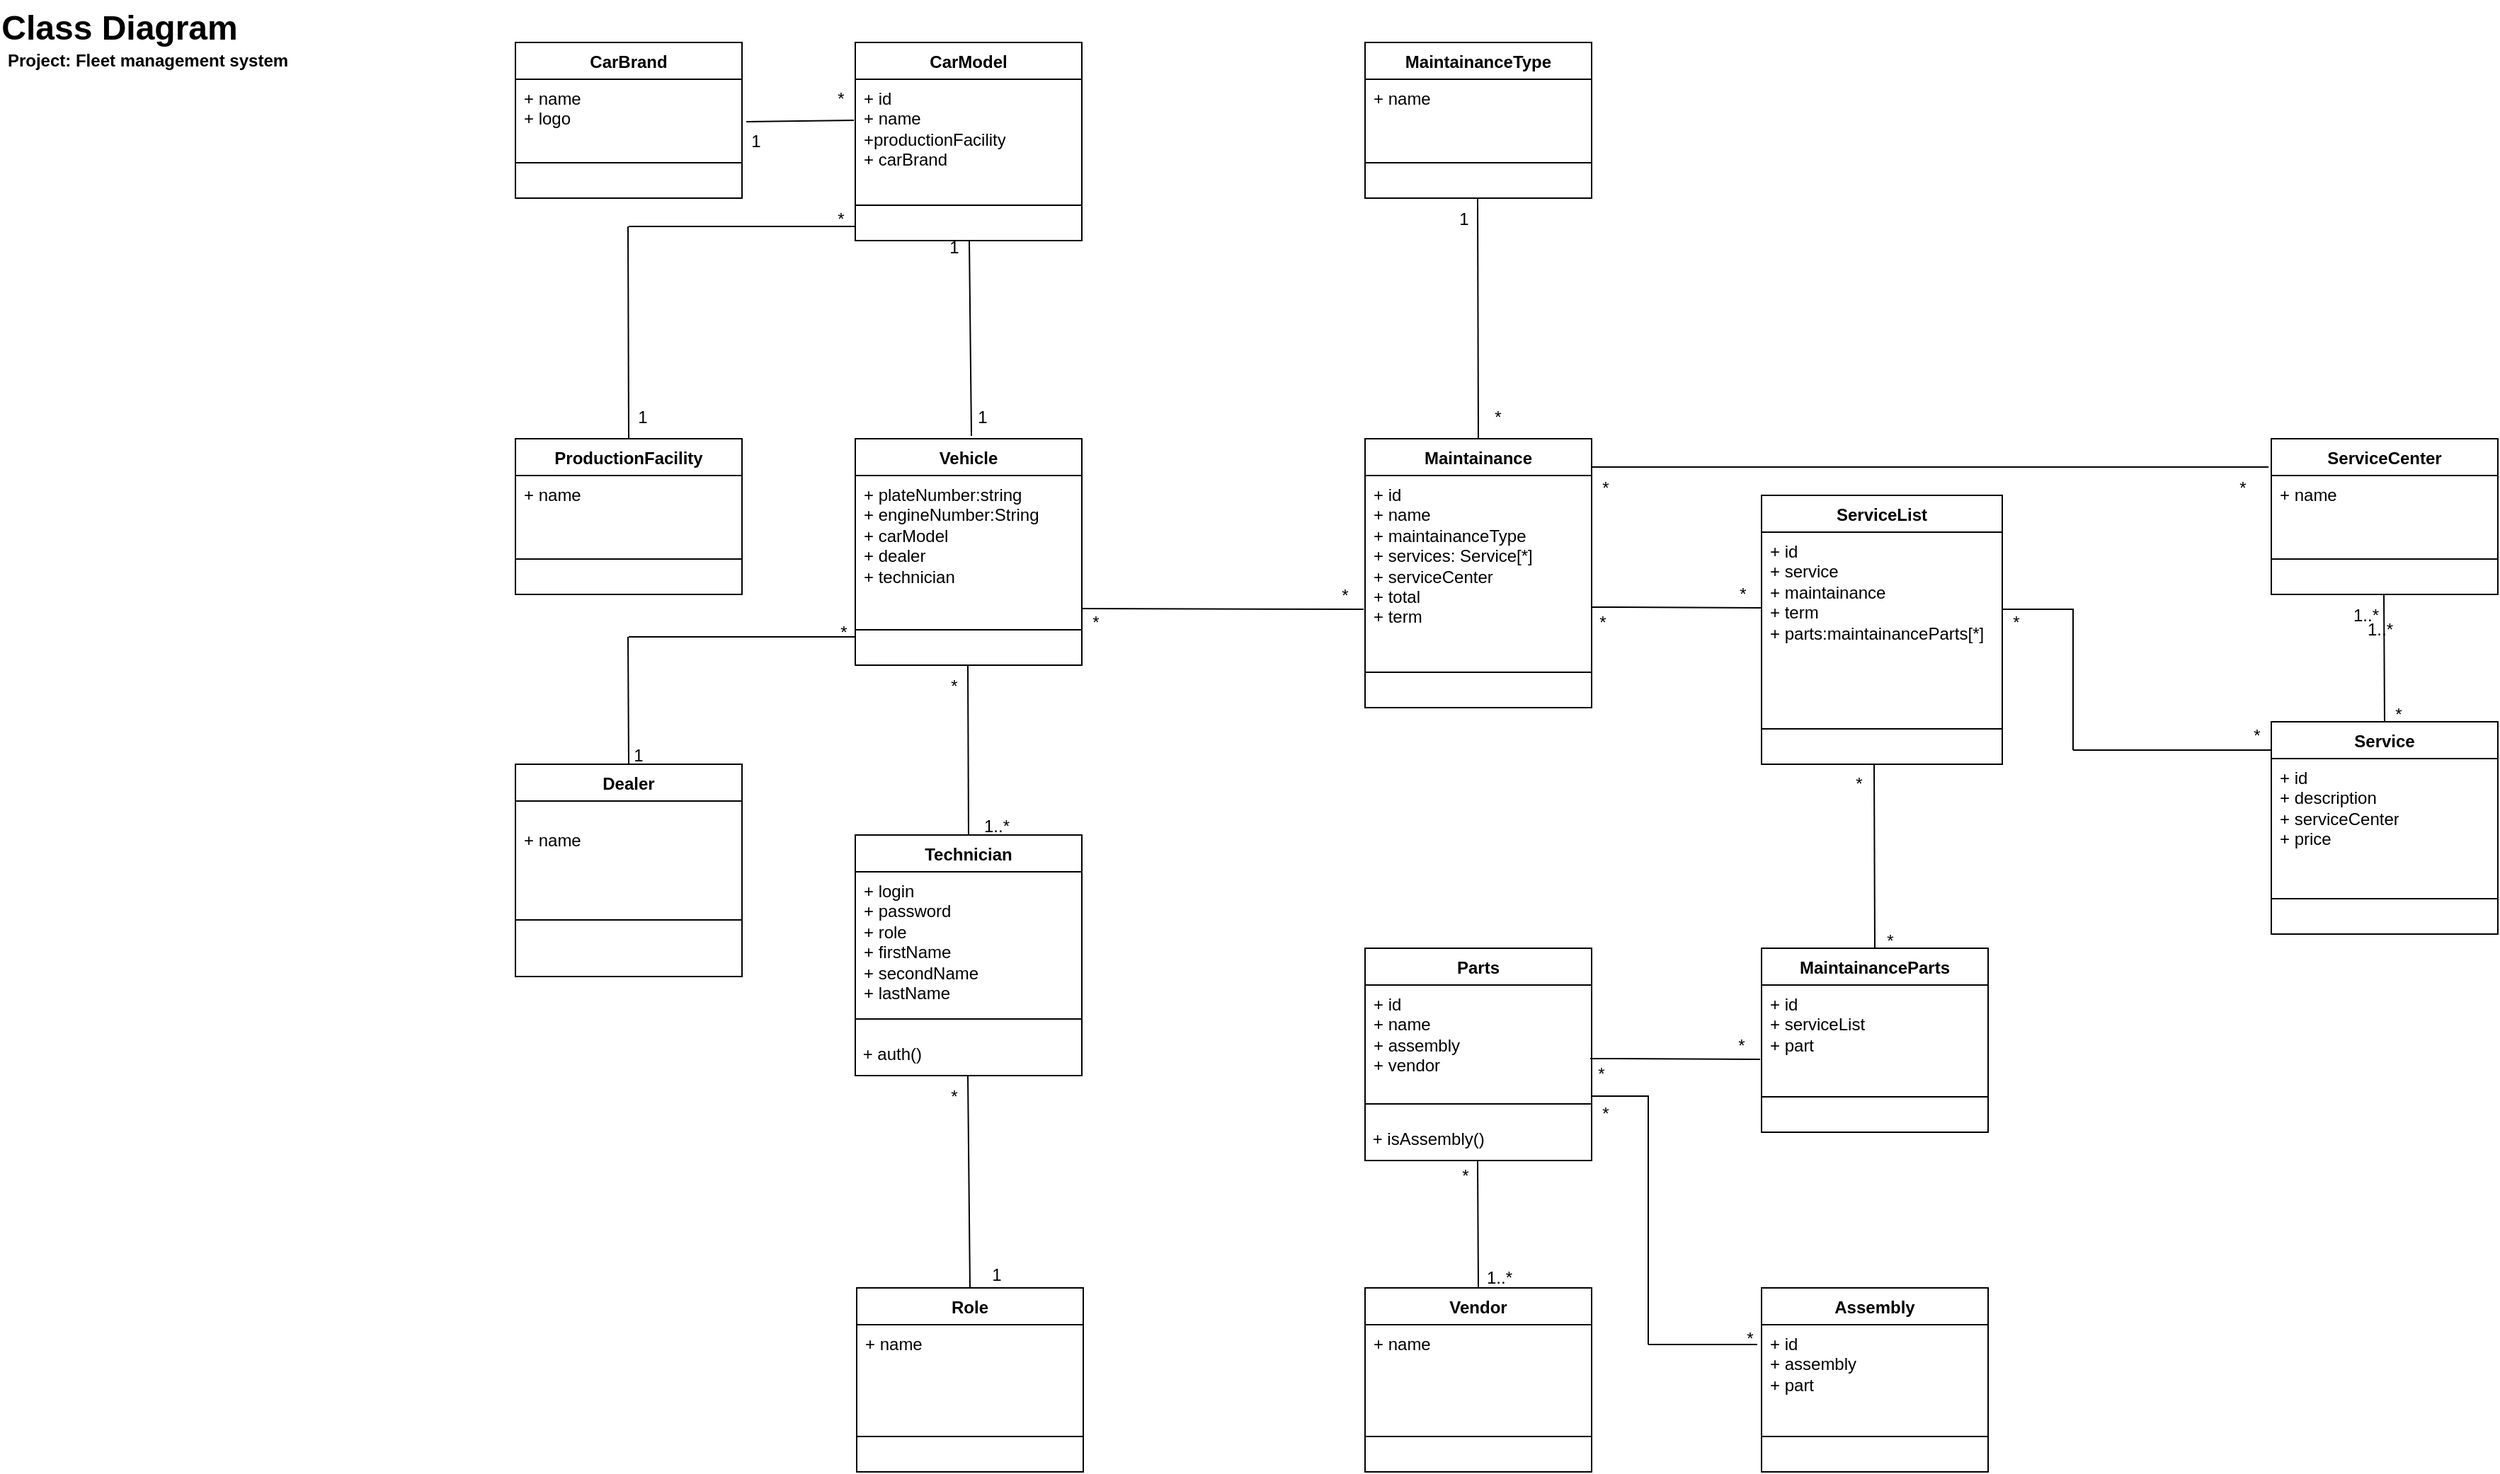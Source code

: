 <mxfile version="21.6.9" type="device">
  <diagram name="Página-1" id="dmyrxfJFCrGOGcIMU8Im">
    <mxGraphModel dx="2261" dy="758" grid="1" gridSize="10" guides="1" tooltips="1" connect="1" arrows="1" fold="1" page="1" pageScale="1" pageWidth="827" pageHeight="1169" math="0" shadow="0">
      <root>
        <mxCell id="0" />
        <mxCell id="1" parent="0" />
        <mxCell id="IgmlVVhqipTiIN82mc1l-1" value="CarBrand" style="swimlane;fontStyle=1;align=center;verticalAlign=top;childLayout=stackLayout;horizontal=1;startSize=26;horizontalStack=0;resizeParent=1;resizeParentMax=0;resizeLast=0;collapsible=1;marginBottom=0;whiteSpace=wrap;html=1;" vertex="1" parent="1">
          <mxGeometry x="-280" y="40" width="160" height="110" as="geometry" />
        </mxCell>
        <mxCell id="IgmlVVhqipTiIN82mc1l-2" value="+ name&lt;br&gt;+ logo" style="text;strokeColor=none;fillColor=none;align=left;verticalAlign=top;spacingLeft=4;spacingRight=4;overflow=hidden;rotatable=0;points=[[0,0.5],[1,0.5]];portConstraint=eastwest;whiteSpace=wrap;html=1;" vertex="1" parent="IgmlVVhqipTiIN82mc1l-1">
          <mxGeometry y="26" width="160" height="34" as="geometry" />
        </mxCell>
        <mxCell id="IgmlVVhqipTiIN82mc1l-3" value="" style="line;strokeWidth=1;fillColor=none;align=left;verticalAlign=middle;spacingTop=-1;spacingLeft=3;spacingRight=3;rotatable=0;labelPosition=right;points=[];portConstraint=eastwest;strokeColor=inherit;" vertex="1" parent="IgmlVVhqipTiIN82mc1l-1">
          <mxGeometry y="60" width="160" height="50" as="geometry" />
        </mxCell>
        <mxCell id="IgmlVVhqipTiIN82mc1l-5" value="CarModel" style="swimlane;fontStyle=1;align=center;verticalAlign=top;childLayout=stackLayout;horizontal=1;startSize=26;horizontalStack=0;resizeParent=1;resizeParentMax=0;resizeLast=0;collapsible=1;marginBottom=0;whiteSpace=wrap;html=1;" vertex="1" parent="1">
          <mxGeometry x="-40" y="40" width="160" height="140" as="geometry" />
        </mxCell>
        <mxCell id="IgmlVVhqipTiIN82mc1l-6" value="+ id&lt;br&gt;+ name&lt;br&gt;+productionFacility&lt;br&gt;+ carBrand" style="text;strokeColor=none;fillColor=none;align=left;verticalAlign=top;spacingLeft=4;spacingRight=4;overflow=hidden;rotatable=0;points=[[0,0.5],[1,0.5]];portConstraint=eastwest;whiteSpace=wrap;html=1;" vertex="1" parent="IgmlVVhqipTiIN82mc1l-5">
          <mxGeometry y="26" width="160" height="64" as="geometry" />
        </mxCell>
        <mxCell id="IgmlVVhqipTiIN82mc1l-7" value="" style="line;strokeWidth=1;fillColor=none;align=left;verticalAlign=middle;spacingTop=-1;spacingLeft=3;spacingRight=3;rotatable=0;labelPosition=right;points=[];portConstraint=eastwest;strokeColor=inherit;" vertex="1" parent="IgmlVVhqipTiIN82mc1l-5">
          <mxGeometry y="90" width="160" height="50" as="geometry" />
        </mxCell>
        <mxCell id="IgmlVVhqipTiIN82mc1l-8" value="MaintainanceType" style="swimlane;fontStyle=1;align=center;verticalAlign=top;childLayout=stackLayout;horizontal=1;startSize=26;horizontalStack=0;resizeParent=1;resizeParentMax=0;resizeLast=0;collapsible=1;marginBottom=0;whiteSpace=wrap;html=1;" vertex="1" parent="1">
          <mxGeometry x="320" y="40" width="160" height="110" as="geometry" />
        </mxCell>
        <mxCell id="IgmlVVhqipTiIN82mc1l-9" value="+ name&lt;br&gt;" style="text;strokeColor=none;fillColor=none;align=left;verticalAlign=top;spacingLeft=4;spacingRight=4;overflow=hidden;rotatable=0;points=[[0,0.5],[1,0.5]];portConstraint=eastwest;whiteSpace=wrap;html=1;" vertex="1" parent="IgmlVVhqipTiIN82mc1l-8">
          <mxGeometry y="26" width="160" height="34" as="geometry" />
        </mxCell>
        <mxCell id="IgmlVVhqipTiIN82mc1l-10" value="" style="line;strokeWidth=1;fillColor=none;align=left;verticalAlign=middle;spacingTop=-1;spacingLeft=3;spacingRight=3;rotatable=0;labelPosition=right;points=[];portConstraint=eastwest;strokeColor=inherit;" vertex="1" parent="IgmlVVhqipTiIN82mc1l-8">
          <mxGeometry y="60" width="160" height="50" as="geometry" />
        </mxCell>
        <mxCell id="IgmlVVhqipTiIN82mc1l-16" value="ProductionFacility" style="swimlane;fontStyle=1;align=center;verticalAlign=top;childLayout=stackLayout;horizontal=1;startSize=26;horizontalStack=0;resizeParent=1;resizeParentMax=0;resizeLast=0;collapsible=1;marginBottom=0;whiteSpace=wrap;html=1;" vertex="1" parent="1">
          <mxGeometry x="-280" y="320" width="160" height="110" as="geometry" />
        </mxCell>
        <mxCell id="IgmlVVhqipTiIN82mc1l-17" value="+ name&lt;br&gt;" style="text;strokeColor=none;fillColor=none;align=left;verticalAlign=top;spacingLeft=4;spacingRight=4;overflow=hidden;rotatable=0;points=[[0,0.5],[1,0.5]];portConstraint=eastwest;whiteSpace=wrap;html=1;" vertex="1" parent="IgmlVVhqipTiIN82mc1l-16">
          <mxGeometry y="26" width="160" height="34" as="geometry" />
        </mxCell>
        <mxCell id="IgmlVVhqipTiIN82mc1l-18" value="" style="line;strokeWidth=1;fillColor=none;align=left;verticalAlign=middle;spacingTop=-1;spacingLeft=3;spacingRight=3;rotatable=0;labelPosition=right;points=[];portConstraint=eastwest;strokeColor=inherit;" vertex="1" parent="IgmlVVhqipTiIN82mc1l-16">
          <mxGeometry y="60" width="160" height="50" as="geometry" />
        </mxCell>
        <mxCell id="IgmlVVhqipTiIN82mc1l-19" value="Vehicle" style="swimlane;fontStyle=1;align=center;verticalAlign=top;childLayout=stackLayout;horizontal=1;startSize=26;horizontalStack=0;resizeParent=1;resizeParentMax=0;resizeLast=0;collapsible=1;marginBottom=0;whiteSpace=wrap;html=1;" vertex="1" parent="1">
          <mxGeometry x="-40" y="320" width="160" height="160" as="geometry" />
        </mxCell>
        <mxCell id="IgmlVVhqipTiIN82mc1l-20" value="+ plateNumber:string&lt;br&gt;+ engineNumber:String&lt;br&gt;+ carModel&lt;br&gt;+ dealer&lt;br&gt;+ technician" style="text;strokeColor=none;fillColor=none;align=left;verticalAlign=top;spacingLeft=4;spacingRight=4;overflow=hidden;rotatable=0;points=[[0,0.5],[1,0.5]];portConstraint=eastwest;whiteSpace=wrap;html=1;" vertex="1" parent="IgmlVVhqipTiIN82mc1l-19">
          <mxGeometry y="26" width="160" height="84" as="geometry" />
        </mxCell>
        <mxCell id="IgmlVVhqipTiIN82mc1l-21" value="" style="line;strokeWidth=1;fillColor=none;align=left;verticalAlign=middle;spacingTop=-1;spacingLeft=3;spacingRight=3;rotatable=0;labelPosition=right;points=[];portConstraint=eastwest;strokeColor=inherit;" vertex="1" parent="IgmlVVhqipTiIN82mc1l-19">
          <mxGeometry y="110" width="160" height="50" as="geometry" />
        </mxCell>
        <mxCell id="IgmlVVhqipTiIN82mc1l-22" value="Maintainance" style="swimlane;fontStyle=1;align=center;verticalAlign=top;childLayout=stackLayout;horizontal=1;startSize=26;horizontalStack=0;resizeParent=1;resizeParentMax=0;resizeLast=0;collapsible=1;marginBottom=0;whiteSpace=wrap;html=1;" vertex="1" parent="1">
          <mxGeometry x="320" y="320" width="160" height="190" as="geometry" />
        </mxCell>
        <mxCell id="IgmlVVhqipTiIN82mc1l-23" value="+ id&lt;br&gt;+ name&lt;br&gt;+ maintainanceType&lt;br&gt;+ services: Service[*]&lt;br&gt;+ serviceCenter&lt;br&gt;+ total&lt;br&gt;+ term&lt;br&gt;" style="text;strokeColor=none;fillColor=none;align=left;verticalAlign=top;spacingLeft=4;spacingRight=4;overflow=hidden;rotatable=0;points=[[0,0.5],[1,0.5]];portConstraint=eastwest;whiteSpace=wrap;html=1;" vertex="1" parent="IgmlVVhqipTiIN82mc1l-22">
          <mxGeometry y="26" width="160" height="114" as="geometry" />
        </mxCell>
        <mxCell id="IgmlVVhqipTiIN82mc1l-24" value="" style="line;strokeWidth=1;fillColor=none;align=left;verticalAlign=middle;spacingTop=-1;spacingLeft=3;spacingRight=3;rotatable=0;labelPosition=right;points=[];portConstraint=eastwest;strokeColor=inherit;" vertex="1" parent="IgmlVVhqipTiIN82mc1l-22">
          <mxGeometry y="140" width="160" height="50" as="geometry" />
        </mxCell>
        <mxCell id="IgmlVVhqipTiIN82mc1l-25" value="ServiceList" style="swimlane;fontStyle=1;align=center;verticalAlign=top;childLayout=stackLayout;horizontal=1;startSize=26;horizontalStack=0;resizeParent=1;resizeParentMax=0;resizeLast=0;collapsible=1;marginBottom=0;whiteSpace=wrap;html=1;" vertex="1" parent="1">
          <mxGeometry x="600" y="360" width="170" height="190" as="geometry" />
        </mxCell>
        <mxCell id="IgmlVVhqipTiIN82mc1l-26" value="+ id&lt;br&gt;+ service&lt;br&gt;+ maintainance&lt;br&gt;+ term&lt;br&gt;+ parts:maintainanceParts[*]" style="text;strokeColor=none;fillColor=none;align=left;verticalAlign=top;spacingLeft=4;spacingRight=4;overflow=hidden;rotatable=0;points=[[0,0.5],[1,0.5]];portConstraint=eastwest;whiteSpace=wrap;html=1;" vertex="1" parent="IgmlVVhqipTiIN82mc1l-25">
          <mxGeometry y="26" width="170" height="114" as="geometry" />
        </mxCell>
        <mxCell id="IgmlVVhqipTiIN82mc1l-27" value="" style="line;strokeWidth=1;fillColor=none;align=left;verticalAlign=middle;spacingTop=-1;spacingLeft=3;spacingRight=3;rotatable=0;labelPosition=right;points=[];portConstraint=eastwest;strokeColor=inherit;" vertex="1" parent="IgmlVVhqipTiIN82mc1l-25">
          <mxGeometry y="140" width="170" height="50" as="geometry" />
        </mxCell>
        <mxCell id="IgmlVVhqipTiIN82mc1l-31" value="ServiceCenter" style="swimlane;fontStyle=1;align=center;verticalAlign=top;childLayout=stackLayout;horizontal=1;startSize=26;horizontalStack=0;resizeParent=1;resizeParentMax=0;resizeLast=0;collapsible=1;marginBottom=0;whiteSpace=wrap;html=1;" vertex="1" parent="1">
          <mxGeometry x="960" y="320" width="160" height="110" as="geometry" />
        </mxCell>
        <mxCell id="IgmlVVhqipTiIN82mc1l-32" value="+ name&lt;br&gt;" style="text;strokeColor=none;fillColor=none;align=left;verticalAlign=top;spacingLeft=4;spacingRight=4;overflow=hidden;rotatable=0;points=[[0,0.5],[1,0.5]];portConstraint=eastwest;whiteSpace=wrap;html=1;" vertex="1" parent="IgmlVVhqipTiIN82mc1l-31">
          <mxGeometry y="26" width="160" height="34" as="geometry" />
        </mxCell>
        <mxCell id="IgmlVVhqipTiIN82mc1l-33" value="" style="line;strokeWidth=1;fillColor=none;align=left;verticalAlign=middle;spacingTop=-1;spacingLeft=3;spacingRight=3;rotatable=0;labelPosition=right;points=[];portConstraint=eastwest;strokeColor=inherit;" vertex="1" parent="IgmlVVhqipTiIN82mc1l-31">
          <mxGeometry y="60" width="160" height="50" as="geometry" />
        </mxCell>
        <mxCell id="IgmlVVhqipTiIN82mc1l-34" value="Service" style="swimlane;fontStyle=1;align=center;verticalAlign=top;childLayout=stackLayout;horizontal=1;startSize=26;horizontalStack=0;resizeParent=1;resizeParentMax=0;resizeLast=0;collapsible=1;marginBottom=0;whiteSpace=wrap;html=1;" vertex="1" parent="1">
          <mxGeometry x="960" y="520" width="160" height="150" as="geometry" />
        </mxCell>
        <mxCell id="IgmlVVhqipTiIN82mc1l-35" value="+ id&lt;br&gt;+ description&lt;br&gt;+ serviceCenter&lt;br&gt;+ price" style="text;strokeColor=none;fillColor=none;align=left;verticalAlign=top;spacingLeft=4;spacingRight=4;overflow=hidden;rotatable=0;points=[[0,0.5],[1,0.5]];portConstraint=eastwest;whiteSpace=wrap;html=1;" vertex="1" parent="IgmlVVhqipTiIN82mc1l-34">
          <mxGeometry y="26" width="160" height="74" as="geometry" />
        </mxCell>
        <mxCell id="IgmlVVhqipTiIN82mc1l-36" value="" style="line;strokeWidth=1;fillColor=none;align=left;verticalAlign=middle;spacingTop=-1;spacingLeft=3;spacingRight=3;rotatable=0;labelPosition=right;points=[];portConstraint=eastwest;strokeColor=inherit;" vertex="1" parent="IgmlVVhqipTiIN82mc1l-34">
          <mxGeometry y="100" width="160" height="50" as="geometry" />
        </mxCell>
        <mxCell id="IgmlVVhqipTiIN82mc1l-40" value="MaintainanceParts" style="swimlane;fontStyle=1;align=center;verticalAlign=top;childLayout=stackLayout;horizontal=1;startSize=26;horizontalStack=0;resizeParent=1;resizeParentMax=0;resizeLast=0;collapsible=1;marginBottom=0;whiteSpace=wrap;html=1;" vertex="1" parent="1">
          <mxGeometry x="600" y="680" width="160" height="130" as="geometry" />
        </mxCell>
        <mxCell id="IgmlVVhqipTiIN82mc1l-41" value="+ id&lt;br&gt;+ serviceList&lt;br&gt;+ part" style="text;strokeColor=none;fillColor=none;align=left;verticalAlign=top;spacingLeft=4;spacingRight=4;overflow=hidden;rotatable=0;points=[[0,0.5],[1,0.5]];portConstraint=eastwest;whiteSpace=wrap;html=1;" vertex="1" parent="IgmlVVhqipTiIN82mc1l-40">
          <mxGeometry y="26" width="160" height="54" as="geometry" />
        </mxCell>
        <mxCell id="IgmlVVhqipTiIN82mc1l-42" value="" style="line;strokeWidth=1;fillColor=none;align=left;verticalAlign=middle;spacingTop=-1;spacingLeft=3;spacingRight=3;rotatable=0;labelPosition=right;points=[];portConstraint=eastwest;strokeColor=inherit;" vertex="1" parent="IgmlVVhqipTiIN82mc1l-40">
          <mxGeometry y="80" width="160" height="50" as="geometry" />
        </mxCell>
        <mxCell id="IgmlVVhqipTiIN82mc1l-43" value="Parts" style="swimlane;fontStyle=1;align=center;verticalAlign=top;childLayout=stackLayout;horizontal=1;startSize=26;horizontalStack=0;resizeParent=1;resizeParentMax=0;resizeLast=0;collapsible=1;marginBottom=0;whiteSpace=wrap;html=1;" vertex="1" parent="1">
          <mxGeometry x="320" y="680" width="160" height="150" as="geometry" />
        </mxCell>
        <mxCell id="IgmlVVhqipTiIN82mc1l-44" value="+ id&lt;br&gt;+ name&lt;br&gt;+ assembly&lt;br&gt;+ vendor&lt;br&gt;" style="text;strokeColor=none;fillColor=none;align=left;verticalAlign=top;spacingLeft=4;spacingRight=4;overflow=hidden;rotatable=0;points=[[0,0.5],[1,0.5]];portConstraint=eastwest;whiteSpace=wrap;html=1;" vertex="1" parent="IgmlVVhqipTiIN82mc1l-43">
          <mxGeometry y="26" width="160" height="74" as="geometry" />
        </mxCell>
        <mxCell id="IgmlVVhqipTiIN82mc1l-45" value="" style="line;strokeWidth=1;fillColor=none;align=left;verticalAlign=middle;spacingTop=-1;spacingLeft=3;spacingRight=3;rotatable=0;labelPosition=right;points=[];portConstraint=eastwest;strokeColor=inherit;" vertex="1" parent="IgmlVVhqipTiIN82mc1l-43">
          <mxGeometry y="100" width="160" height="20" as="geometry" />
        </mxCell>
        <mxCell id="IgmlVVhqipTiIN82mc1l-46" value="&amp;nbsp;+ isAssembly()" style="text;html=1;align=left;verticalAlign=middle;resizable=0;points=[];autosize=1;strokeColor=none;fillColor=none;" vertex="1" parent="IgmlVVhqipTiIN82mc1l-43">
          <mxGeometry y="120" width="160" height="30" as="geometry" />
        </mxCell>
        <mxCell id="IgmlVVhqipTiIN82mc1l-47" value="Vendor" style="swimlane;fontStyle=1;align=center;verticalAlign=top;childLayout=stackLayout;horizontal=1;startSize=26;horizontalStack=0;resizeParent=1;resizeParentMax=0;resizeLast=0;collapsible=1;marginBottom=0;whiteSpace=wrap;html=1;" vertex="1" parent="1">
          <mxGeometry x="320" y="920" width="160" height="130" as="geometry" />
        </mxCell>
        <mxCell id="IgmlVVhqipTiIN82mc1l-48" value="+ name" style="text;strokeColor=none;fillColor=none;align=left;verticalAlign=top;spacingLeft=4;spacingRight=4;overflow=hidden;rotatable=0;points=[[0,0.5],[1,0.5]];portConstraint=eastwest;whiteSpace=wrap;html=1;" vertex="1" parent="IgmlVVhqipTiIN82mc1l-47">
          <mxGeometry y="26" width="160" height="54" as="geometry" />
        </mxCell>
        <mxCell id="IgmlVVhqipTiIN82mc1l-49" value="" style="line;strokeWidth=1;fillColor=none;align=left;verticalAlign=middle;spacingTop=-1;spacingLeft=3;spacingRight=3;rotatable=0;labelPosition=right;points=[];portConstraint=eastwest;strokeColor=inherit;" vertex="1" parent="IgmlVVhqipTiIN82mc1l-47">
          <mxGeometry y="80" width="160" height="50" as="geometry" />
        </mxCell>
        <mxCell id="IgmlVVhqipTiIN82mc1l-50" value="Assembly" style="swimlane;fontStyle=1;align=center;verticalAlign=top;childLayout=stackLayout;horizontal=1;startSize=26;horizontalStack=0;resizeParent=1;resizeParentMax=0;resizeLast=0;collapsible=1;marginBottom=0;whiteSpace=wrap;html=1;" vertex="1" parent="1">
          <mxGeometry x="600" y="920" width="160" height="130" as="geometry" />
        </mxCell>
        <mxCell id="IgmlVVhqipTiIN82mc1l-51" value="+ id&lt;br&gt;+ assembly&lt;br&gt;+ part" style="text;strokeColor=none;fillColor=none;align=left;verticalAlign=top;spacingLeft=4;spacingRight=4;overflow=hidden;rotatable=0;points=[[0,0.5],[1,0.5]];portConstraint=eastwest;whiteSpace=wrap;html=1;" vertex="1" parent="IgmlVVhqipTiIN82mc1l-50">
          <mxGeometry y="26" width="160" height="54" as="geometry" />
        </mxCell>
        <mxCell id="IgmlVVhqipTiIN82mc1l-52" value="" style="line;strokeWidth=1;fillColor=none;align=left;verticalAlign=middle;spacingTop=-1;spacingLeft=3;spacingRight=3;rotatable=0;labelPosition=right;points=[];portConstraint=eastwest;strokeColor=inherit;" vertex="1" parent="IgmlVVhqipTiIN82mc1l-50">
          <mxGeometry y="80" width="160" height="50" as="geometry" />
        </mxCell>
        <mxCell id="IgmlVVhqipTiIN82mc1l-53" value="Role" style="swimlane;fontStyle=1;align=center;verticalAlign=top;childLayout=stackLayout;horizontal=1;startSize=26;horizontalStack=0;resizeParent=1;resizeParentMax=0;resizeLast=0;collapsible=1;marginBottom=0;whiteSpace=wrap;html=1;" vertex="1" parent="1">
          <mxGeometry x="-39" y="920" width="160" height="130" as="geometry" />
        </mxCell>
        <mxCell id="IgmlVVhqipTiIN82mc1l-54" value="+ name" style="text;strokeColor=none;fillColor=none;align=left;verticalAlign=top;spacingLeft=4;spacingRight=4;overflow=hidden;rotatable=0;points=[[0,0.5],[1,0.5]];portConstraint=eastwest;whiteSpace=wrap;html=1;" vertex="1" parent="IgmlVVhqipTiIN82mc1l-53">
          <mxGeometry y="26" width="160" height="54" as="geometry" />
        </mxCell>
        <mxCell id="IgmlVVhqipTiIN82mc1l-55" value="" style="line;strokeWidth=1;fillColor=none;align=left;verticalAlign=middle;spacingTop=-1;spacingLeft=3;spacingRight=3;rotatable=0;labelPosition=right;points=[];portConstraint=eastwest;strokeColor=inherit;" vertex="1" parent="IgmlVVhqipTiIN82mc1l-53">
          <mxGeometry y="80" width="160" height="50" as="geometry" />
        </mxCell>
        <mxCell id="IgmlVVhqipTiIN82mc1l-60" value="Technician" style="swimlane;fontStyle=1;align=center;verticalAlign=top;childLayout=stackLayout;horizontal=1;startSize=26;horizontalStack=0;resizeParent=1;resizeParentMax=0;resizeLast=0;collapsible=1;marginBottom=0;whiteSpace=wrap;html=1;" vertex="1" parent="1">
          <mxGeometry x="-40" y="600" width="160" height="170" as="geometry" />
        </mxCell>
        <mxCell id="IgmlVVhqipTiIN82mc1l-61" value="+ login&lt;br&gt;+ password&lt;br&gt;+ role&lt;br&gt;+ firstName&lt;br&gt;+ secondName&lt;br&gt;+ lastName" style="text;strokeColor=none;fillColor=none;align=left;verticalAlign=top;spacingLeft=4;spacingRight=4;overflow=hidden;rotatable=0;points=[[0,0.5],[1,0.5]];portConstraint=eastwest;whiteSpace=wrap;html=1;" vertex="1" parent="IgmlVVhqipTiIN82mc1l-60">
          <mxGeometry y="26" width="160" height="94" as="geometry" />
        </mxCell>
        <mxCell id="IgmlVVhqipTiIN82mc1l-62" value="" style="line;strokeWidth=1;fillColor=none;align=left;verticalAlign=middle;spacingTop=-1;spacingLeft=3;spacingRight=3;rotatable=0;labelPosition=right;points=[];portConstraint=eastwest;strokeColor=inherit;" vertex="1" parent="IgmlVVhqipTiIN82mc1l-60">
          <mxGeometry y="120" width="160" height="20" as="geometry" />
        </mxCell>
        <mxCell id="IgmlVVhqipTiIN82mc1l-63" value="&amp;nbsp;+ auth()" style="text;html=1;align=left;verticalAlign=middle;resizable=0;points=[];autosize=1;strokeColor=none;fillColor=none;" vertex="1" parent="IgmlVVhqipTiIN82mc1l-60">
          <mxGeometry y="140" width="160" height="30" as="geometry" />
        </mxCell>
        <mxCell id="IgmlVVhqipTiIN82mc1l-64" value="Dealer" style="swimlane;fontStyle=1;align=center;verticalAlign=top;childLayout=stackLayout;horizontal=1;startSize=26;horizontalStack=0;resizeParent=1;resizeParentMax=0;resizeLast=0;collapsible=1;marginBottom=0;whiteSpace=wrap;html=1;" vertex="1" parent="1">
          <mxGeometry x="-280" y="550" width="160" height="150" as="geometry" />
        </mxCell>
        <mxCell id="IgmlVVhqipTiIN82mc1l-65" value="&lt;br&gt;+ name&lt;br&gt;" style="text;strokeColor=none;fillColor=none;align=left;verticalAlign=top;spacingLeft=4;spacingRight=4;overflow=hidden;rotatable=0;points=[[0,0.5],[1,0.5]];portConstraint=eastwest;whiteSpace=wrap;html=1;" vertex="1" parent="IgmlVVhqipTiIN82mc1l-64">
          <mxGeometry y="26" width="160" height="74" as="geometry" />
        </mxCell>
        <mxCell id="IgmlVVhqipTiIN82mc1l-66" value="" style="line;strokeWidth=1;fillColor=none;align=left;verticalAlign=middle;spacingTop=-1;spacingLeft=3;spacingRight=3;rotatable=0;labelPosition=right;points=[];portConstraint=eastwest;strokeColor=inherit;" vertex="1" parent="IgmlVVhqipTiIN82mc1l-64">
          <mxGeometry y="100" width="160" height="20" as="geometry" />
        </mxCell>
        <mxCell id="IgmlVVhqipTiIN82mc1l-67" value="&amp;nbsp;" style="text;html=1;align=left;verticalAlign=middle;resizable=0;points=[];autosize=1;strokeColor=none;fillColor=none;" vertex="1" parent="IgmlVVhqipTiIN82mc1l-64">
          <mxGeometry y="120" width="160" height="30" as="geometry" />
        </mxCell>
        <mxCell id="IgmlVVhqipTiIN82mc1l-68" value="" style="endArrow=none;html=1;rounded=0;exitX=1.019;exitY=0.882;exitDx=0;exitDy=0;exitPerimeter=0;" edge="1" parent="1" source="IgmlVVhqipTiIN82mc1l-2">
          <mxGeometry width="50" height="50" relative="1" as="geometry">
            <mxPoint x="-111" y="94.5" as="sourcePoint" />
            <mxPoint x="-41" y="95" as="targetPoint" />
          </mxGeometry>
        </mxCell>
        <mxCell id="IgmlVVhqipTiIN82mc1l-70" value="1" style="text;html=1;strokeColor=none;fillColor=none;align=center;verticalAlign=middle;whiteSpace=wrap;rounded=0;" vertex="1" parent="1">
          <mxGeometry x="-140" y="95" width="60" height="30" as="geometry" />
        </mxCell>
        <mxCell id="IgmlVVhqipTiIN82mc1l-72" value="*" style="text;html=1;strokeColor=none;fillColor=none;align=center;verticalAlign=middle;whiteSpace=wrap;rounded=0;" vertex="1" parent="1">
          <mxGeometry x="-70" y="65" width="40" height="30" as="geometry" />
        </mxCell>
        <mxCell id="IgmlVVhqipTiIN82mc1l-73" value="*" style="text;html=1;strokeColor=none;fillColor=none;align=center;verticalAlign=middle;whiteSpace=wrap;rounded=0;" vertex="1" parent="1">
          <mxGeometry x="-70" y="150" width="40" height="30" as="geometry" />
        </mxCell>
        <mxCell id="IgmlVVhqipTiIN82mc1l-74" value="" style="endArrow=none;html=1;rounded=0;" edge="1" parent="1">
          <mxGeometry width="50" height="50" relative="1" as="geometry">
            <mxPoint x="-200" y="170" as="sourcePoint" />
            <mxPoint x="-40" y="170" as="targetPoint" />
          </mxGeometry>
        </mxCell>
        <mxCell id="IgmlVVhqipTiIN82mc1l-75" value="" style="endArrow=none;html=1;rounded=0;exitX=0.5;exitY=0;exitDx=0;exitDy=0;" edge="1" parent="1" source="IgmlVVhqipTiIN82mc1l-16">
          <mxGeometry width="50" height="50" relative="1" as="geometry">
            <mxPoint x="-200" y="260" as="sourcePoint" />
            <mxPoint x="-200.5" y="170" as="targetPoint" />
          </mxGeometry>
        </mxCell>
        <mxCell id="IgmlVVhqipTiIN82mc1l-76" value="1" style="text;html=1;strokeColor=none;fillColor=none;align=center;verticalAlign=middle;whiteSpace=wrap;rounded=0;" vertex="1" parent="1">
          <mxGeometry x="-220" y="290" width="60" height="30" as="geometry" />
        </mxCell>
        <mxCell id="IgmlVVhqipTiIN82mc1l-77" value="" style="endArrow=none;html=1;rounded=0;exitX=0.367;exitY=0.933;exitDx=0;exitDy=0;exitPerimeter=0;" edge="1" parent="1" source="IgmlVVhqipTiIN82mc1l-79">
          <mxGeometry width="50" height="50" relative="1" as="geometry">
            <mxPoint x="40" y="310" as="sourcePoint" />
            <mxPoint x="40.5" y="180" as="targetPoint" />
          </mxGeometry>
        </mxCell>
        <mxCell id="IgmlVVhqipTiIN82mc1l-78" value="1" style="text;html=1;strokeColor=none;fillColor=none;align=center;verticalAlign=middle;whiteSpace=wrap;rounded=0;" vertex="1" parent="1">
          <mxGeometry y="170" width="60" height="30" as="geometry" />
        </mxCell>
        <mxCell id="IgmlVVhqipTiIN82mc1l-79" value="1" style="text;html=1;strokeColor=none;fillColor=none;align=center;verticalAlign=middle;whiteSpace=wrap;rounded=0;" vertex="1" parent="1">
          <mxGeometry x="20" y="290" width="60" height="30" as="geometry" />
        </mxCell>
        <mxCell id="IgmlVVhqipTiIN82mc1l-80" value="" style="endArrow=none;html=1;rounded=0;exitX=0.5;exitY=0;exitDx=0;exitDy=0;" edge="1" parent="1" source="IgmlVVhqipTiIN82mc1l-22">
          <mxGeometry width="50" height="50" relative="1" as="geometry">
            <mxPoint x="400" y="310" as="sourcePoint" />
            <mxPoint x="399.5" y="150" as="targetPoint" />
          </mxGeometry>
        </mxCell>
        <mxCell id="IgmlVVhqipTiIN82mc1l-81" value="1" style="text;html=1;strokeColor=none;fillColor=none;align=center;verticalAlign=middle;whiteSpace=wrap;rounded=0;" vertex="1" parent="1">
          <mxGeometry x="360" y="150" width="60" height="30" as="geometry" />
        </mxCell>
        <mxCell id="IgmlVVhqipTiIN82mc1l-82" value="*" style="text;html=1;strokeColor=none;fillColor=none;align=center;verticalAlign=middle;whiteSpace=wrap;rounded=0;" vertex="1" parent="1">
          <mxGeometry x="394" y="290" width="40" height="30" as="geometry" />
        </mxCell>
        <mxCell id="IgmlVVhqipTiIN82mc1l-83" value="" style="endArrow=none;html=1;rounded=0;entryX=-0.012;entryY=0.182;entryDx=0;entryDy=0;entryPerimeter=0;" edge="1" parent="1" target="IgmlVVhqipTiIN82mc1l-31">
          <mxGeometry width="50" height="50" relative="1" as="geometry">
            <mxPoint x="480" y="340" as="sourcePoint" />
            <mxPoint x="640" y="340" as="targetPoint" />
          </mxGeometry>
        </mxCell>
        <mxCell id="IgmlVVhqipTiIN82mc1l-84" value="*" style="text;html=1;strokeColor=none;fillColor=none;align=center;verticalAlign=middle;whiteSpace=wrap;rounded=0;" vertex="1" parent="1">
          <mxGeometry x="470" y="340" width="40" height="30" as="geometry" />
        </mxCell>
        <mxCell id="IgmlVVhqipTiIN82mc1l-85" value="*" style="text;html=1;strokeColor=none;fillColor=none;align=center;verticalAlign=middle;whiteSpace=wrap;rounded=0;" vertex="1" parent="1">
          <mxGeometry x="920" y="340" width="40" height="30" as="geometry" />
        </mxCell>
        <mxCell id="IgmlVVhqipTiIN82mc1l-86" value="" style="endArrow=none;html=1;rounded=0;exitX=0.5;exitY=0;exitDx=0;exitDy=0;" edge="1" parent="1" source="IgmlVVhqipTiIN82mc1l-34">
          <mxGeometry width="50" height="50" relative="1" as="geometry">
            <mxPoint x="1039.5" y="510" as="sourcePoint" />
            <mxPoint x="1039.5" y="430" as="targetPoint" />
          </mxGeometry>
        </mxCell>
        <mxCell id="IgmlVVhqipTiIN82mc1l-87" value="1..*" style="text;html=1;strokeColor=none;fillColor=none;align=center;verticalAlign=middle;whiteSpace=wrap;rounded=0;" vertex="1" parent="1">
          <mxGeometry x="997" y="430" width="60" height="30" as="geometry" />
        </mxCell>
        <mxCell id="IgmlVVhqipTiIN82mc1l-88" value="*" style="text;html=1;strokeColor=none;fillColor=none;align=center;verticalAlign=middle;whiteSpace=wrap;rounded=0;" vertex="1" parent="1">
          <mxGeometry x="1030" y="500" width="40" height="30" as="geometry" />
        </mxCell>
        <mxCell id="IgmlVVhqipTiIN82mc1l-89" value="" style="endArrow=none;html=1;rounded=0;" edge="1" parent="1">
          <mxGeometry width="50" height="50" relative="1" as="geometry">
            <mxPoint x="820" y="540" as="sourcePoint" />
            <mxPoint x="960" y="540" as="targetPoint" />
          </mxGeometry>
        </mxCell>
        <mxCell id="IgmlVVhqipTiIN82mc1l-90" value="" style="endArrow=none;html=1;rounded=0;" edge="1" parent="1">
          <mxGeometry width="50" height="50" relative="1" as="geometry">
            <mxPoint x="820" y="540" as="sourcePoint" />
            <mxPoint x="820" y="440" as="targetPoint" />
          </mxGeometry>
        </mxCell>
        <mxCell id="IgmlVVhqipTiIN82mc1l-91" value="" style="endArrow=none;html=1;rounded=0;exitX=1;exitY=0.478;exitDx=0;exitDy=0;exitPerimeter=0;" edge="1" parent="1" source="IgmlVVhqipTiIN82mc1l-26">
          <mxGeometry width="50" height="50" relative="1" as="geometry">
            <mxPoint x="780" y="440.5" as="sourcePoint" />
            <mxPoint x="820" y="440.5" as="targetPoint" />
          </mxGeometry>
        </mxCell>
        <mxCell id="IgmlVVhqipTiIN82mc1l-92" value="*" style="text;html=1;strokeColor=none;fillColor=none;align=center;verticalAlign=middle;whiteSpace=wrap;rounded=0;" vertex="1" parent="1">
          <mxGeometry x="760" y="440" width="40" height="20" as="geometry" />
        </mxCell>
        <mxCell id="IgmlVVhqipTiIN82mc1l-96" value="" style="endArrow=none;html=1;rounded=0;exitX=1;exitY=0.596;exitDx=0;exitDy=0;exitPerimeter=0;" edge="1" parent="1">
          <mxGeometry width="50" height="50" relative="1" as="geometry">
            <mxPoint x="480" y="438.944" as="sourcePoint" />
            <mxPoint x="600" y="439.5" as="targetPoint" />
          </mxGeometry>
        </mxCell>
        <mxCell id="IgmlVVhqipTiIN82mc1l-97" value="*" style="text;html=1;strokeColor=none;fillColor=none;align=center;verticalAlign=middle;whiteSpace=wrap;rounded=0;" vertex="1" parent="1">
          <mxGeometry x="567" y="420" width="40" height="20" as="geometry" />
        </mxCell>
        <mxCell id="IgmlVVhqipTiIN82mc1l-99" value="*" style="text;html=1;strokeColor=none;fillColor=none;align=center;verticalAlign=middle;whiteSpace=wrap;rounded=0;" vertex="1" parent="1">
          <mxGeometry x="468" y="440" width="40" height="20" as="geometry" />
        </mxCell>
        <mxCell id="IgmlVVhqipTiIN82mc1l-100" value="*" style="text;html=1;strokeColor=none;fillColor=none;align=center;verticalAlign=middle;whiteSpace=wrap;rounded=0;" vertex="1" parent="1">
          <mxGeometry x="930" y="520" width="40" height="20" as="geometry" />
        </mxCell>
        <mxCell id="IgmlVVhqipTiIN82mc1l-101" value="" style="endArrow=none;html=1;rounded=0;exitX=1;exitY=0.75;exitDx=0;exitDy=0;" edge="1" parent="1" source="IgmlVVhqipTiIN82mc1l-19">
          <mxGeometry width="50" height="50" relative="1" as="geometry">
            <mxPoint x="199" y="439.944" as="sourcePoint" />
            <mxPoint x="319" y="440.5" as="targetPoint" />
          </mxGeometry>
        </mxCell>
        <mxCell id="IgmlVVhqipTiIN82mc1l-102" value="*" style="text;html=1;strokeColor=none;fillColor=none;align=center;verticalAlign=middle;whiteSpace=wrap;rounded=0;" vertex="1" parent="1">
          <mxGeometry x="286" y="421" width="40" height="20" as="geometry" />
        </mxCell>
        <mxCell id="IgmlVVhqipTiIN82mc1l-103" value="*" style="text;html=1;strokeColor=none;fillColor=none;align=center;verticalAlign=middle;whiteSpace=wrap;rounded=0;" vertex="1" parent="1">
          <mxGeometry x="110" y="440" width="40" height="20" as="geometry" />
        </mxCell>
        <mxCell id="IgmlVVhqipTiIN82mc1l-105" value="" style="endArrow=none;html=1;rounded=0;" edge="1" parent="1">
          <mxGeometry width="50" height="50" relative="1" as="geometry">
            <mxPoint x="40" y="600" as="sourcePoint" />
            <mxPoint x="39.5" y="480" as="targetPoint" />
          </mxGeometry>
        </mxCell>
        <mxCell id="IgmlVVhqipTiIN82mc1l-106" value="*" style="text;html=1;strokeColor=none;fillColor=none;align=center;verticalAlign=middle;whiteSpace=wrap;rounded=0;" vertex="1" parent="1">
          <mxGeometry x="10" y="480" width="40" height="30" as="geometry" />
        </mxCell>
        <mxCell id="IgmlVVhqipTiIN82mc1l-107" value="1..*" style="text;html=1;strokeColor=none;fillColor=none;align=center;verticalAlign=middle;whiteSpace=wrap;rounded=0;" vertex="1" parent="1">
          <mxGeometry x="1007" y="440" width="60" height="30" as="geometry" />
        </mxCell>
        <mxCell id="IgmlVVhqipTiIN82mc1l-109" value="1..*" style="text;html=1;strokeColor=none;fillColor=none;align=center;verticalAlign=middle;whiteSpace=wrap;rounded=0;" vertex="1" parent="1">
          <mxGeometry x="30" y="579" width="60" height="30" as="geometry" />
        </mxCell>
        <mxCell id="IgmlVVhqipTiIN82mc1l-110" value="" style="endArrow=none;html=1;rounded=0;exitX=0.5;exitY=0;exitDx=0;exitDy=0;" edge="1" parent="1" source="IgmlVVhqipTiIN82mc1l-53">
          <mxGeometry width="50" height="50" relative="1" as="geometry">
            <mxPoint x="40" y="890" as="sourcePoint" />
            <mxPoint x="39.5" y="770" as="targetPoint" />
          </mxGeometry>
        </mxCell>
        <mxCell id="IgmlVVhqipTiIN82mc1l-111" value="*" style="text;html=1;strokeColor=none;fillColor=none;align=center;verticalAlign=middle;whiteSpace=wrap;rounded=0;" vertex="1" parent="1">
          <mxGeometry x="10" y="770" width="40" height="30" as="geometry" />
        </mxCell>
        <mxCell id="IgmlVVhqipTiIN82mc1l-112" value="1" style="text;html=1;strokeColor=none;fillColor=none;align=center;verticalAlign=middle;whiteSpace=wrap;rounded=0;" vertex="1" parent="1">
          <mxGeometry x="30" y="896" width="60" height="30" as="geometry" />
        </mxCell>
        <mxCell id="IgmlVVhqipTiIN82mc1l-113" value="" style="endArrow=none;html=1;rounded=0;" edge="1" parent="1">
          <mxGeometry width="50" height="50" relative="1" as="geometry">
            <mxPoint x="-200" y="460" as="sourcePoint" />
            <mxPoint x="-40" y="460" as="targetPoint" />
          </mxGeometry>
        </mxCell>
        <mxCell id="IgmlVVhqipTiIN82mc1l-114" value="" style="endArrow=none;html=1;rounded=0;" edge="1" parent="1">
          <mxGeometry width="50" height="50" relative="1" as="geometry">
            <mxPoint x="-200" y="550" as="sourcePoint" />
            <mxPoint x="-200.5" y="460" as="targetPoint" />
          </mxGeometry>
        </mxCell>
        <mxCell id="IgmlVVhqipTiIN82mc1l-115" value="1" style="text;html=1;strokeColor=none;fillColor=none;align=center;verticalAlign=middle;whiteSpace=wrap;rounded=0;" vertex="1" parent="1">
          <mxGeometry x="-223" y="529" width="60" height="30" as="geometry" />
        </mxCell>
        <mxCell id="IgmlVVhqipTiIN82mc1l-116" value="*" style="text;html=1;strokeColor=none;fillColor=none;align=center;verticalAlign=middle;whiteSpace=wrap;rounded=0;" vertex="1" parent="1">
          <mxGeometry x="-68" y="442" width="40" height="30" as="geometry" />
        </mxCell>
        <mxCell id="IgmlVVhqipTiIN82mc1l-118" value="" style="endArrow=none;html=1;rounded=0;exitX=0.5;exitY=0;exitDx=0;exitDy=0;" edge="1" parent="1" source="IgmlVVhqipTiIN82mc1l-40">
          <mxGeometry width="50" height="50" relative="1" as="geometry">
            <mxPoint x="680" y="670" as="sourcePoint" />
            <mxPoint x="679.5" y="550" as="targetPoint" />
          </mxGeometry>
        </mxCell>
        <mxCell id="IgmlVVhqipTiIN82mc1l-120" value="*" style="text;html=1;strokeColor=none;fillColor=none;align=center;verticalAlign=middle;whiteSpace=wrap;rounded=0;" vertex="1" parent="1">
          <mxGeometry x="649" y="549" width="40" height="30" as="geometry" />
        </mxCell>
        <mxCell id="IgmlVVhqipTiIN82mc1l-122" value="*" style="text;html=1;strokeColor=none;fillColor=none;align=center;verticalAlign=middle;whiteSpace=wrap;rounded=0;" vertex="1" parent="1">
          <mxGeometry x="671" y="660" width="40" height="30" as="geometry" />
        </mxCell>
        <mxCell id="IgmlVVhqipTiIN82mc1l-123" value="" style="endArrow=none;html=1;rounded=0;exitX=1;exitY=0.596;exitDx=0;exitDy=0;exitPerimeter=0;" edge="1" parent="1">
          <mxGeometry width="50" height="50" relative="1" as="geometry">
            <mxPoint x="479" y="757.944" as="sourcePoint" />
            <mxPoint x="599" y="758.5" as="targetPoint" />
          </mxGeometry>
        </mxCell>
        <mxCell id="IgmlVVhqipTiIN82mc1l-124" value="*" style="text;html=1;strokeColor=none;fillColor=none;align=center;verticalAlign=middle;whiteSpace=wrap;rounded=0;" vertex="1" parent="1">
          <mxGeometry x="566" y="739" width="40" height="20" as="geometry" />
        </mxCell>
        <mxCell id="IgmlVVhqipTiIN82mc1l-125" value="*" style="text;html=1;strokeColor=none;fillColor=none;align=center;verticalAlign=middle;whiteSpace=wrap;rounded=0;" vertex="1" parent="1">
          <mxGeometry x="467" y="759" width="40" height="20" as="geometry" />
        </mxCell>
        <mxCell id="IgmlVVhqipTiIN82mc1l-126" value="" style="endArrow=none;html=1;rounded=0;" edge="1" parent="1">
          <mxGeometry width="50" height="50" relative="1" as="geometry">
            <mxPoint x="480" y="784.5" as="sourcePoint" />
            <mxPoint x="520" y="784.5" as="targetPoint" />
          </mxGeometry>
        </mxCell>
        <mxCell id="IgmlVVhqipTiIN82mc1l-127" value="" style="endArrow=none;html=1;rounded=0;" edge="1" parent="1">
          <mxGeometry width="50" height="50" relative="1" as="geometry">
            <mxPoint x="520" y="960" as="sourcePoint" />
            <mxPoint x="520" y="784" as="targetPoint" />
          </mxGeometry>
        </mxCell>
        <mxCell id="IgmlVVhqipTiIN82mc1l-128" value="" style="endArrow=none;html=1;rounded=0;entryX=-0.019;entryY=0.259;entryDx=0;entryDy=0;entryPerimeter=0;" edge="1" parent="1" target="IgmlVVhqipTiIN82mc1l-51">
          <mxGeometry width="50" height="50" relative="1" as="geometry">
            <mxPoint x="520" y="960" as="sourcePoint" />
            <mxPoint x="560" y="960" as="targetPoint" />
          </mxGeometry>
        </mxCell>
        <mxCell id="IgmlVVhqipTiIN82mc1l-129" value="*" style="text;html=1;strokeColor=none;fillColor=none;align=center;verticalAlign=middle;whiteSpace=wrap;rounded=0;" vertex="1" parent="1">
          <mxGeometry x="470" y="787" width="40" height="20" as="geometry" />
        </mxCell>
        <mxCell id="IgmlVVhqipTiIN82mc1l-130" value="*" style="text;html=1;strokeColor=none;fillColor=none;align=center;verticalAlign=middle;whiteSpace=wrap;rounded=0;" vertex="1" parent="1">
          <mxGeometry x="572" y="946" width="40" height="20" as="geometry" />
        </mxCell>
        <mxCell id="IgmlVVhqipTiIN82mc1l-133" value="" style="endArrow=none;html=1;rounded=0;exitX=0.5;exitY=0;exitDx=0;exitDy=0;" edge="1" parent="1" source="IgmlVVhqipTiIN82mc1l-47">
          <mxGeometry width="50" height="50" relative="1" as="geometry">
            <mxPoint x="399.5" y="910" as="sourcePoint" />
            <mxPoint x="399.5" y="830" as="targetPoint" />
          </mxGeometry>
        </mxCell>
        <mxCell id="IgmlVVhqipTiIN82mc1l-134" value="*" style="text;html=1;strokeColor=none;fillColor=none;align=center;verticalAlign=middle;whiteSpace=wrap;rounded=0;" vertex="1" parent="1">
          <mxGeometry x="371" y="831" width="40" height="20" as="geometry" />
        </mxCell>
        <mxCell id="IgmlVVhqipTiIN82mc1l-135" value="1..*" style="text;html=1;strokeColor=none;fillColor=none;align=center;verticalAlign=middle;whiteSpace=wrap;rounded=0;" vertex="1" parent="1">
          <mxGeometry x="385" y="898" width="60" height="30" as="geometry" />
        </mxCell>
        <mxCell id="IgmlVVhqipTiIN82mc1l-136" value="Class Diagram" style="text;strokeColor=none;fillColor=none;html=1;fontSize=24;fontStyle=1;verticalAlign=middle;align=center;" vertex="1" parent="1">
          <mxGeometry x="-610" y="10" width="100" height="40" as="geometry" />
        </mxCell>
        <mxCell id="IgmlVVhqipTiIN82mc1l-137" value="Project: Fleet management system" style="text;align=center;fontStyle=1;verticalAlign=middle;spacingLeft=3;spacingRight=3;strokeColor=none;rotatable=0;points=[[0,0.5],[1,0.5]];portConstraint=eastwest;html=1;" vertex="1" parent="1">
          <mxGeometry x="-580" y="40" width="80" height="26" as="geometry" />
        </mxCell>
      </root>
    </mxGraphModel>
  </diagram>
</mxfile>
